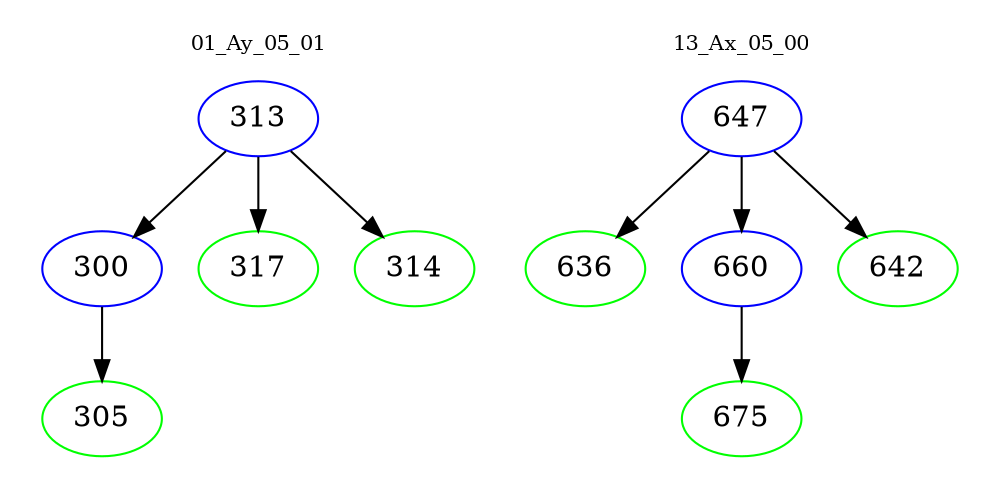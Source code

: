digraph{
subgraph cluster_0 {
color = white
label = "01_Ay_05_01";
fontsize=10;
T0_313 [label="313", color="blue"]
T0_313 -> T0_300 [color="black"]
T0_300 [label="300", color="blue"]
T0_300 -> T0_305 [color="black"]
T0_305 [label="305", color="green"]
T0_313 -> T0_317 [color="black"]
T0_317 [label="317", color="green"]
T0_313 -> T0_314 [color="black"]
T0_314 [label="314", color="green"]
}
subgraph cluster_1 {
color = white
label = "13_Ax_05_00";
fontsize=10;
T1_647 [label="647", color="blue"]
T1_647 -> T1_636 [color="black"]
T1_636 [label="636", color="green"]
T1_647 -> T1_660 [color="black"]
T1_660 [label="660", color="blue"]
T1_660 -> T1_675 [color="black"]
T1_675 [label="675", color="green"]
T1_647 -> T1_642 [color="black"]
T1_642 [label="642", color="green"]
}
}
